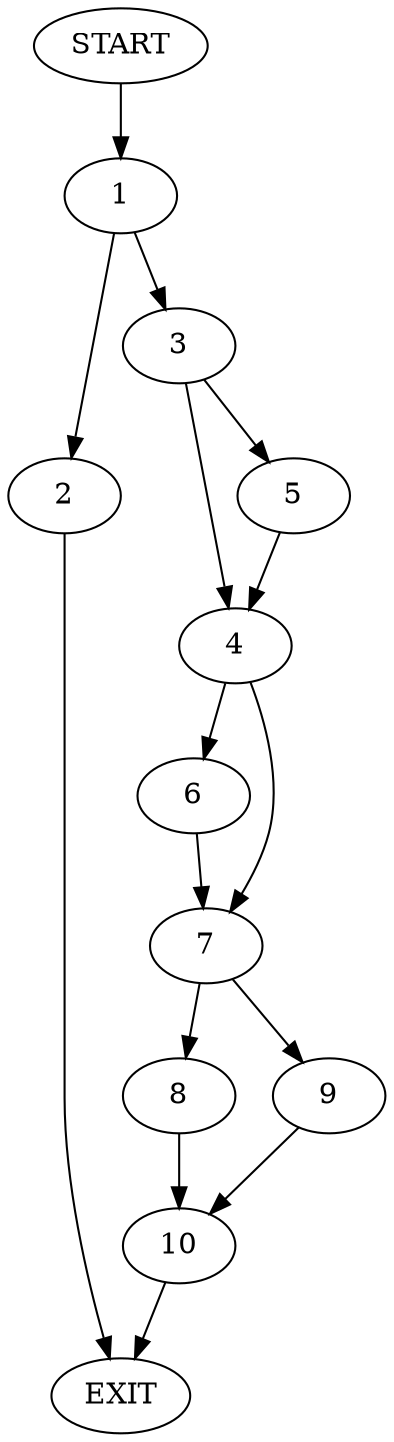 digraph {
0 [label="START"]
11 [label="EXIT"]
0 -> 1
1 -> 2
1 -> 3
2 -> 11
3 -> 4
3 -> 5
5 -> 4
4 -> 6
4 -> 7
6 -> 7
7 -> 8
7 -> 9
8 -> 10
9 -> 10
10 -> 11
}
